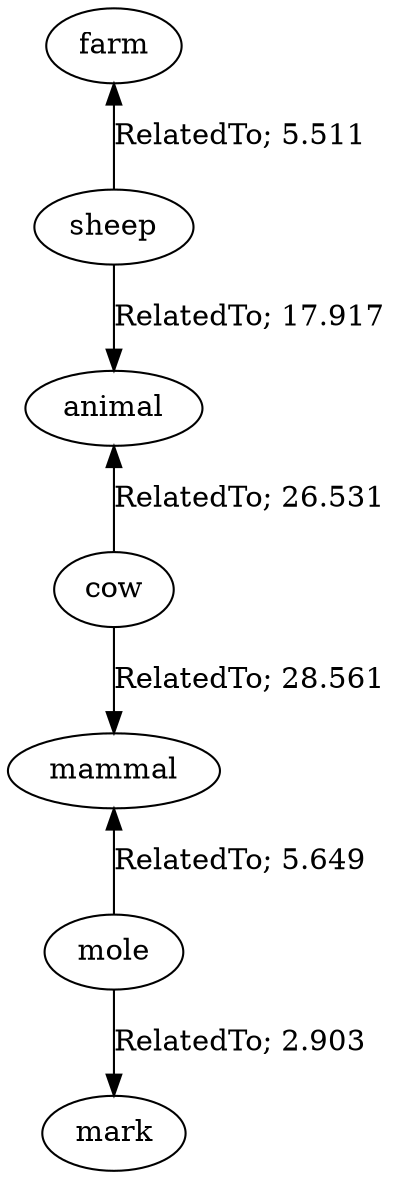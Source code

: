 // The path the concepts from "farm" to "mark".Path Length: 6; Weight Sum: 87.0729574891424; Average Weight: 14.512159581523733
digraph "9_b---farm-mark---PLen6_WSum87.073_WAvg14.512" {
	0 [label=farm]
	1 [label=sheep]
	2 [label=animal]
	3 [label=cow]
	4 [label=mammal]
	5 [label=mole]
	6 [label=mark]
	0 -> 1 [label="RelatedTo; 5.511" dir=back weight=5.511]
	1 -> 2 [label="RelatedTo; 17.917" dir=forward weight=17.917]
	2 -> 3 [label="RelatedTo; 26.531" dir=back weight=26.531]
	3 -> 4 [label="RelatedTo; 28.561" dir=forward weight=28.561]
	4 -> 5 [label="RelatedTo; 5.649" dir=back weight=5.649]
	5 -> 6 [label="RelatedTo; 2.903" dir=forward weight=2.903]
}
